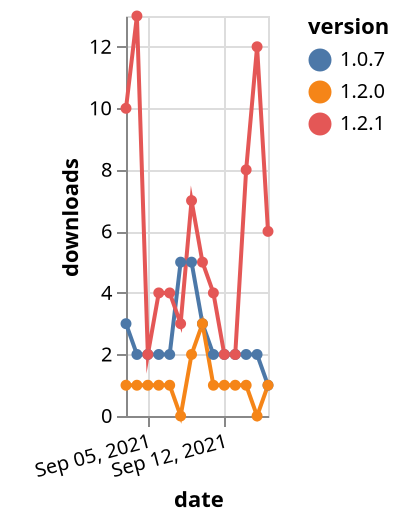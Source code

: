 {"$schema": "https://vega.github.io/schema/vega-lite/v5.json", "description": "A simple bar chart with embedded data.", "data": {"values": [{"date": "2021-09-03", "total": 3209, "delta": 3, "version": "1.0.7"}, {"date": "2021-09-04", "total": 3211, "delta": 2, "version": "1.0.7"}, {"date": "2021-09-05", "total": 3213, "delta": 2, "version": "1.0.7"}, {"date": "2021-09-06", "total": 3215, "delta": 2, "version": "1.0.7"}, {"date": "2021-09-07", "total": 3217, "delta": 2, "version": "1.0.7"}, {"date": "2021-09-08", "total": 3222, "delta": 5, "version": "1.0.7"}, {"date": "2021-09-09", "total": 3227, "delta": 5, "version": "1.0.7"}, {"date": "2021-09-10", "total": 3230, "delta": 3, "version": "1.0.7"}, {"date": "2021-09-11", "total": 3232, "delta": 2, "version": "1.0.7"}, {"date": "2021-09-12", "total": 3234, "delta": 2, "version": "1.0.7"}, {"date": "2021-09-13", "total": 3236, "delta": 2, "version": "1.0.7"}, {"date": "2021-09-14", "total": 3238, "delta": 2, "version": "1.0.7"}, {"date": "2021-09-15", "total": 3240, "delta": 2, "version": "1.0.7"}, {"date": "2021-09-16", "total": 3241, "delta": 1, "version": "1.0.7"}, {"date": "2021-09-03", "total": 2796, "delta": 1, "version": "1.2.0"}, {"date": "2021-09-04", "total": 2797, "delta": 1, "version": "1.2.0"}, {"date": "2021-09-05", "total": 2798, "delta": 1, "version": "1.2.0"}, {"date": "2021-09-06", "total": 2799, "delta": 1, "version": "1.2.0"}, {"date": "2021-09-07", "total": 2800, "delta": 1, "version": "1.2.0"}, {"date": "2021-09-08", "total": 2800, "delta": 0, "version": "1.2.0"}, {"date": "2021-09-09", "total": 2802, "delta": 2, "version": "1.2.0"}, {"date": "2021-09-10", "total": 2805, "delta": 3, "version": "1.2.0"}, {"date": "2021-09-11", "total": 2806, "delta": 1, "version": "1.2.0"}, {"date": "2021-09-12", "total": 2807, "delta": 1, "version": "1.2.0"}, {"date": "2021-09-13", "total": 2808, "delta": 1, "version": "1.2.0"}, {"date": "2021-09-14", "total": 2809, "delta": 1, "version": "1.2.0"}, {"date": "2021-09-15", "total": 2809, "delta": 0, "version": "1.2.0"}, {"date": "2021-09-16", "total": 2810, "delta": 1, "version": "1.2.0"}, {"date": "2021-09-03", "total": 1527, "delta": 10, "version": "1.2.1"}, {"date": "2021-09-04", "total": 1540, "delta": 13, "version": "1.2.1"}, {"date": "2021-09-05", "total": 1542, "delta": 2, "version": "1.2.1"}, {"date": "2021-09-06", "total": 1546, "delta": 4, "version": "1.2.1"}, {"date": "2021-09-07", "total": 1550, "delta": 4, "version": "1.2.1"}, {"date": "2021-09-08", "total": 1553, "delta": 3, "version": "1.2.1"}, {"date": "2021-09-09", "total": 1560, "delta": 7, "version": "1.2.1"}, {"date": "2021-09-10", "total": 1565, "delta": 5, "version": "1.2.1"}, {"date": "2021-09-11", "total": 1569, "delta": 4, "version": "1.2.1"}, {"date": "2021-09-12", "total": 1571, "delta": 2, "version": "1.2.1"}, {"date": "2021-09-13", "total": 1573, "delta": 2, "version": "1.2.1"}, {"date": "2021-09-14", "total": 1581, "delta": 8, "version": "1.2.1"}, {"date": "2021-09-15", "total": 1593, "delta": 12, "version": "1.2.1"}, {"date": "2021-09-16", "total": 1599, "delta": 6, "version": "1.2.1"}]}, "width": "container", "mark": {"type": "line", "point": {"filled": true}}, "encoding": {"x": {"field": "date", "type": "temporal", "timeUnit": "yearmonthdate", "title": "date", "axis": {"labelAngle": -15}}, "y": {"field": "delta", "type": "quantitative", "title": "downloads"}, "color": {"field": "version", "type": "nominal"}, "tooltip": {"field": "delta"}}}